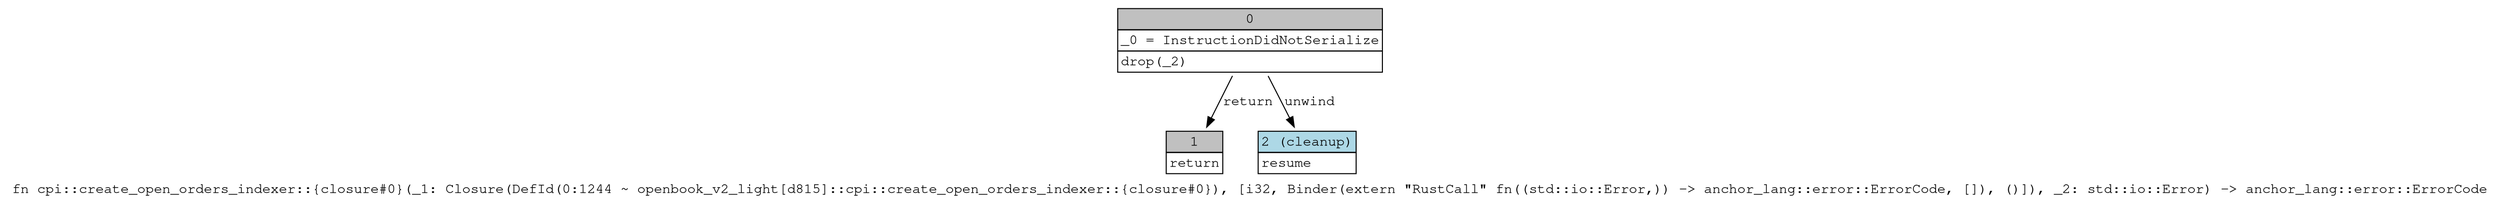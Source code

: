 digraph Mir_0_1244 {
    graph [fontname="Courier, monospace"];
    node [fontname="Courier, monospace"];
    edge [fontname="Courier, monospace"];
    label=<fn cpi::create_open_orders_indexer::{closure#0}(_1: Closure(DefId(0:1244 ~ openbook_v2_light[d815]::cpi::create_open_orders_indexer::{closure#0}), [i32, Binder(extern &quot;RustCall&quot; fn((std::io::Error,)) -&gt; anchor_lang::error::ErrorCode, []), ()]), _2: std::io::Error) -&gt; anchor_lang::error::ErrorCode<br align="left"/>>;
    bb0__0_1244 [shape="none", label=<<table border="0" cellborder="1" cellspacing="0"><tr><td bgcolor="gray" align="center" colspan="1">0</td></tr><tr><td align="left" balign="left">_0 = InstructionDidNotSerialize<br/></td></tr><tr><td align="left">drop(_2)</td></tr></table>>];
    bb1__0_1244 [shape="none", label=<<table border="0" cellborder="1" cellspacing="0"><tr><td bgcolor="gray" align="center" colspan="1">1</td></tr><tr><td align="left">return</td></tr></table>>];
    bb2__0_1244 [shape="none", label=<<table border="0" cellborder="1" cellspacing="0"><tr><td bgcolor="lightblue" align="center" colspan="1">2 (cleanup)</td></tr><tr><td align="left">resume</td></tr></table>>];
    bb0__0_1244 -> bb1__0_1244 [label="return"];
    bb0__0_1244 -> bb2__0_1244 [label="unwind"];
}
